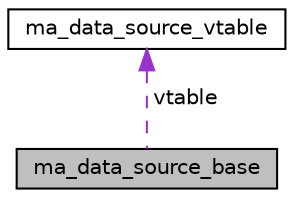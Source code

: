 digraph "ma_data_source_base"
{
 // LATEX_PDF_SIZE
  edge [fontname="Helvetica",fontsize="10",labelfontname="Helvetica",labelfontsize="10"];
  node [fontname="Helvetica",fontsize="10",shape=record];
  Node1 [label="ma_data_source_base",height=0.2,width=0.4,color="black", fillcolor="grey75", style="filled", fontcolor="black",tooltip=" "];
  Node2 -> Node1 [dir="back",color="darkorchid3",fontsize="10",style="dashed",label=" vtable" ];
  Node2 [label="ma_data_source_vtable",height=0.2,width=0.4,color="black", fillcolor="white", style="filled",URL="$structma__data__source__vtable.html",tooltip=" "];
}
